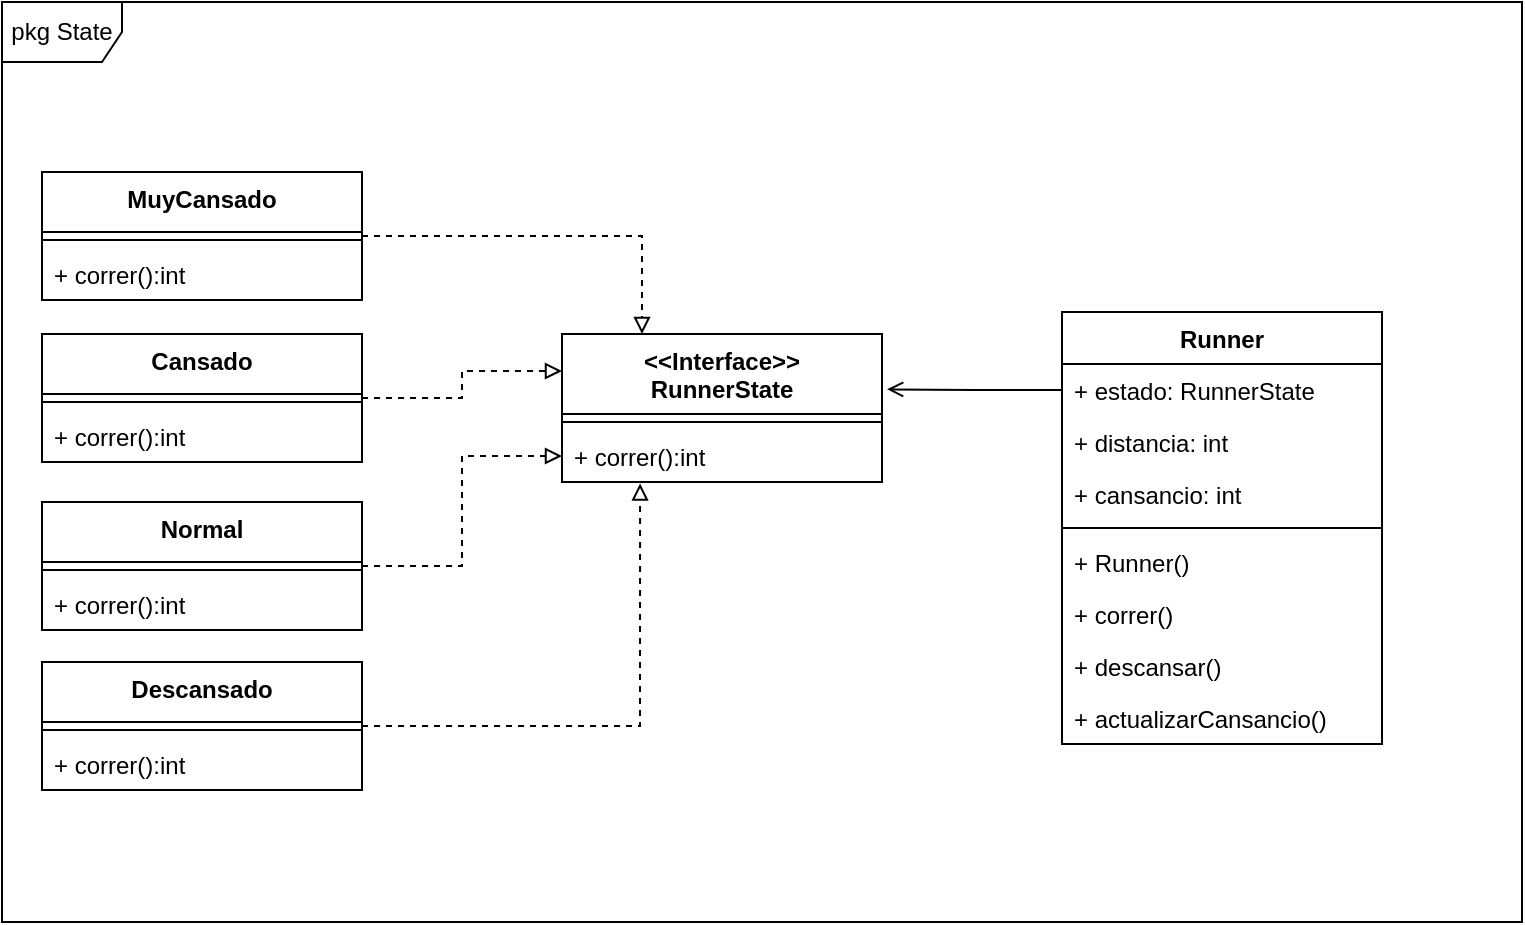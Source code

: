 <mxfile version="13.1.9" type="device"><diagram name="Page-1" id="c4acf3e9-155e-7222-9cf6-157b1a14988f"><mxGraphModel dx="1021" dy="541" grid="1" gridSize="10" guides="1" tooltips="1" connect="1" arrows="1" fold="1" page="1" pageScale="1" pageWidth="850" pageHeight="1100" background="#ffffff" math="0" shadow="0"><root><mxCell id="0"/><mxCell id="1" parent="0"/><mxCell id="jCrK4QlcLCNQ-LyJK-fV-154" value="pkg State" style="shape=umlFrame;whiteSpace=wrap;html=1;" vertex="1" parent="1"><mxGeometry x="40" y="30" width="760" height="460" as="geometry"/></mxCell><mxCell id="jCrK4QlcLCNQ-LyJK-fV-178" style="edgeStyle=orthogonalEdgeStyle;rounded=0;orthogonalLoop=1;jettySize=auto;html=1;exitX=1;exitY=0.5;exitDx=0;exitDy=0;entryX=0.25;entryY=0;entryDx=0;entryDy=0;dashed=1;startArrow=none;startFill=0;endArrow=block;endFill=0;" edge="1" parent="1" source="jCrK4QlcLCNQ-LyJK-fV-163" target="jCrK4QlcLCNQ-LyJK-fV-155"><mxGeometry relative="1" as="geometry"/></mxCell><mxCell id="jCrK4QlcLCNQ-LyJK-fV-163" value="MuyCansado" style="swimlane;fontStyle=1;align=center;verticalAlign=top;childLayout=stackLayout;horizontal=1;startSize=30;horizontalStack=0;resizeParent=1;resizeParentMax=0;resizeLast=0;collapsible=1;marginBottom=0;" vertex="1" parent="1"><mxGeometry x="60" y="115" width="160" height="64" as="geometry"/></mxCell><mxCell id="jCrK4QlcLCNQ-LyJK-fV-164" value="" style="line;strokeWidth=1;fillColor=none;align=left;verticalAlign=middle;spacingTop=-1;spacingLeft=3;spacingRight=3;rotatable=0;labelPosition=right;points=[];portConstraint=eastwest;" vertex="1" parent="jCrK4QlcLCNQ-LyJK-fV-163"><mxGeometry y="30" width="160" height="8" as="geometry"/></mxCell><mxCell id="jCrK4QlcLCNQ-LyJK-fV-165" value="+ correr():int" style="text;strokeColor=none;fillColor=none;align=left;verticalAlign=top;spacingLeft=4;spacingRight=4;overflow=hidden;rotatable=0;points=[[0,0.5],[1,0.5]];portConstraint=eastwest;" vertex="1" parent="jCrK4QlcLCNQ-LyJK-fV-163"><mxGeometry y="38" width="160" height="26" as="geometry"/></mxCell><mxCell id="jCrK4QlcLCNQ-LyJK-fV-179" style="edgeStyle=orthogonalEdgeStyle;rounded=0;orthogonalLoop=1;jettySize=auto;html=1;exitX=1;exitY=0.5;exitDx=0;exitDy=0;entryX=0;entryY=0.25;entryDx=0;entryDy=0;dashed=1;startArrow=none;startFill=0;endArrow=block;endFill=0;" edge="1" parent="1" source="jCrK4QlcLCNQ-LyJK-fV-169" target="jCrK4QlcLCNQ-LyJK-fV-155"><mxGeometry relative="1" as="geometry"/></mxCell><mxCell id="jCrK4QlcLCNQ-LyJK-fV-169" value="Cansado" style="swimlane;fontStyle=1;align=center;verticalAlign=top;childLayout=stackLayout;horizontal=1;startSize=30;horizontalStack=0;resizeParent=1;resizeParentMax=0;resizeLast=0;collapsible=1;marginBottom=0;" vertex="1" parent="1"><mxGeometry x="60" y="196" width="160" height="64" as="geometry"/></mxCell><mxCell id="jCrK4QlcLCNQ-LyJK-fV-170" value="" style="line;strokeWidth=1;fillColor=none;align=left;verticalAlign=middle;spacingTop=-1;spacingLeft=3;spacingRight=3;rotatable=0;labelPosition=right;points=[];portConstraint=eastwest;" vertex="1" parent="jCrK4QlcLCNQ-LyJK-fV-169"><mxGeometry y="30" width="160" height="8" as="geometry"/></mxCell><mxCell id="jCrK4QlcLCNQ-LyJK-fV-171" value="+ correr():int" style="text;strokeColor=none;fillColor=none;align=left;verticalAlign=top;spacingLeft=4;spacingRight=4;overflow=hidden;rotatable=0;points=[[0,0.5],[1,0.5]];portConstraint=eastwest;" vertex="1" parent="jCrK4QlcLCNQ-LyJK-fV-169"><mxGeometry y="38" width="160" height="26" as="geometry"/></mxCell><mxCell id="jCrK4QlcLCNQ-LyJK-fV-180" style="edgeStyle=orthogonalEdgeStyle;rounded=0;orthogonalLoop=1;jettySize=auto;html=1;exitX=1;exitY=0.5;exitDx=0;exitDy=0;entryX=0;entryY=0.5;entryDx=0;entryDy=0;dashed=1;startArrow=none;startFill=0;endArrow=block;endFill=0;" edge="1" parent="1" source="jCrK4QlcLCNQ-LyJK-fV-166" target="jCrK4QlcLCNQ-LyJK-fV-158"><mxGeometry relative="1" as="geometry"/></mxCell><mxCell id="jCrK4QlcLCNQ-LyJK-fV-166" value="Normal" style="swimlane;fontStyle=1;align=center;verticalAlign=top;childLayout=stackLayout;horizontal=1;startSize=30;horizontalStack=0;resizeParent=1;resizeParentMax=0;resizeLast=0;collapsible=1;marginBottom=0;" vertex="1" parent="1"><mxGeometry x="60" y="280" width="160" height="64" as="geometry"/></mxCell><mxCell id="jCrK4QlcLCNQ-LyJK-fV-167" value="" style="line;strokeWidth=1;fillColor=none;align=left;verticalAlign=middle;spacingTop=-1;spacingLeft=3;spacingRight=3;rotatable=0;labelPosition=right;points=[];portConstraint=eastwest;" vertex="1" parent="jCrK4QlcLCNQ-LyJK-fV-166"><mxGeometry y="30" width="160" height="8" as="geometry"/></mxCell><mxCell id="jCrK4QlcLCNQ-LyJK-fV-168" value="+ correr():int" style="text;strokeColor=none;fillColor=none;align=left;verticalAlign=top;spacingLeft=4;spacingRight=4;overflow=hidden;rotatable=0;points=[[0,0.5],[1,0.5]];portConstraint=eastwest;" vertex="1" parent="jCrK4QlcLCNQ-LyJK-fV-166"><mxGeometry y="38" width="160" height="26" as="geometry"/></mxCell><mxCell id="jCrK4QlcLCNQ-LyJK-fV-181" style="edgeStyle=orthogonalEdgeStyle;rounded=0;orthogonalLoop=1;jettySize=auto;html=1;exitX=1;exitY=0.5;exitDx=0;exitDy=0;entryX=0.244;entryY=1.029;entryDx=0;entryDy=0;entryPerimeter=0;dashed=1;startArrow=none;startFill=0;endArrow=block;endFill=0;" edge="1" parent="1" source="jCrK4QlcLCNQ-LyJK-fV-175" target="jCrK4QlcLCNQ-LyJK-fV-158"><mxGeometry relative="1" as="geometry"/></mxCell><mxCell id="jCrK4QlcLCNQ-LyJK-fV-175" value="Descansado" style="swimlane;fontStyle=1;align=center;verticalAlign=top;childLayout=stackLayout;horizontal=1;startSize=30;horizontalStack=0;resizeParent=1;resizeParentMax=0;resizeLast=0;collapsible=1;marginBottom=0;" vertex="1" parent="1"><mxGeometry x="60" y="360" width="160" height="64" as="geometry"/></mxCell><mxCell id="jCrK4QlcLCNQ-LyJK-fV-176" value="" style="line;strokeWidth=1;fillColor=none;align=left;verticalAlign=middle;spacingTop=-1;spacingLeft=3;spacingRight=3;rotatable=0;labelPosition=right;points=[];portConstraint=eastwest;" vertex="1" parent="jCrK4QlcLCNQ-LyJK-fV-175"><mxGeometry y="30" width="160" height="8" as="geometry"/></mxCell><mxCell id="jCrK4QlcLCNQ-LyJK-fV-177" value="+ correr():int" style="text;strokeColor=none;fillColor=none;align=left;verticalAlign=top;spacingLeft=4;spacingRight=4;overflow=hidden;rotatable=0;points=[[0,0.5],[1,0.5]];portConstraint=eastwest;" vertex="1" parent="jCrK4QlcLCNQ-LyJK-fV-175"><mxGeometry y="38" width="160" height="26" as="geometry"/></mxCell><mxCell id="jCrK4QlcLCNQ-LyJK-fV-155" value="&lt;&lt;Interface&gt;&gt;&#10;RunnerState" style="swimlane;fontStyle=1;align=center;verticalAlign=top;childLayout=stackLayout;horizontal=1;startSize=40;horizontalStack=0;resizeParent=1;resizeParentMax=0;resizeLast=0;collapsible=1;marginBottom=0;" vertex="1" parent="1"><mxGeometry x="320" y="196" width="160" height="74" as="geometry"/></mxCell><mxCell id="jCrK4QlcLCNQ-LyJK-fV-157" value="" style="line;strokeWidth=1;fillColor=none;align=left;verticalAlign=middle;spacingTop=-1;spacingLeft=3;spacingRight=3;rotatable=0;labelPosition=right;points=[];portConstraint=eastwest;" vertex="1" parent="jCrK4QlcLCNQ-LyJK-fV-155"><mxGeometry y="40" width="160" height="8" as="geometry"/></mxCell><mxCell id="jCrK4QlcLCNQ-LyJK-fV-158" value="+ correr():int" style="text;strokeColor=none;fillColor=none;align=left;verticalAlign=top;spacingLeft=4;spacingRight=4;overflow=hidden;rotatable=0;points=[[0,0.5],[1,0.5]];portConstraint=eastwest;" vertex="1" parent="jCrK4QlcLCNQ-LyJK-fV-155"><mxGeometry y="48" width="160" height="26" as="geometry"/></mxCell><mxCell id="jCrK4QlcLCNQ-LyJK-fV-159" value="Runner" style="swimlane;fontStyle=1;align=center;verticalAlign=top;childLayout=stackLayout;horizontal=1;startSize=26;horizontalStack=0;resizeParent=1;resizeParentMax=0;resizeLast=0;collapsible=1;marginBottom=0;" vertex="1" parent="1"><mxGeometry x="570" y="185" width="160" height="216" as="geometry"/></mxCell><mxCell id="jCrK4QlcLCNQ-LyJK-fV-160" value="+ estado: RunnerState" style="text;strokeColor=none;fillColor=none;align=left;verticalAlign=top;spacingLeft=4;spacingRight=4;overflow=hidden;rotatable=0;points=[[0,0.5],[1,0.5]];portConstraint=eastwest;" vertex="1" parent="jCrK4QlcLCNQ-LyJK-fV-159"><mxGeometry y="26" width="160" height="26" as="geometry"/></mxCell><mxCell id="jCrK4QlcLCNQ-LyJK-fV-186" value="+ distancia: int" style="text;strokeColor=none;fillColor=none;align=left;verticalAlign=top;spacingLeft=4;spacingRight=4;overflow=hidden;rotatable=0;points=[[0,0.5],[1,0.5]];portConstraint=eastwest;" vertex="1" parent="jCrK4QlcLCNQ-LyJK-fV-159"><mxGeometry y="52" width="160" height="26" as="geometry"/></mxCell><mxCell id="jCrK4QlcLCNQ-LyJK-fV-187" value="+ cansancio: int" style="text;strokeColor=none;fillColor=none;align=left;verticalAlign=top;spacingLeft=4;spacingRight=4;overflow=hidden;rotatable=0;points=[[0,0.5],[1,0.5]];portConstraint=eastwest;" vertex="1" parent="jCrK4QlcLCNQ-LyJK-fV-159"><mxGeometry y="78" width="160" height="26" as="geometry"/></mxCell><mxCell id="jCrK4QlcLCNQ-LyJK-fV-161" value="" style="line;strokeWidth=1;fillColor=none;align=left;verticalAlign=middle;spacingTop=-1;spacingLeft=3;spacingRight=3;rotatable=0;labelPosition=right;points=[];portConstraint=eastwest;" vertex="1" parent="jCrK4QlcLCNQ-LyJK-fV-159"><mxGeometry y="104" width="160" height="8" as="geometry"/></mxCell><mxCell id="jCrK4QlcLCNQ-LyJK-fV-184" value="+ Runner()" style="text;strokeColor=none;fillColor=none;align=left;verticalAlign=top;spacingLeft=4;spacingRight=4;overflow=hidden;rotatable=0;points=[[0,0.5],[1,0.5]];portConstraint=eastwest;" vertex="1" parent="jCrK4QlcLCNQ-LyJK-fV-159"><mxGeometry y="112" width="160" height="26" as="geometry"/></mxCell><mxCell id="jCrK4QlcLCNQ-LyJK-fV-162" value="+ correr()" style="text;strokeColor=none;fillColor=none;align=left;verticalAlign=top;spacingLeft=4;spacingRight=4;overflow=hidden;rotatable=0;points=[[0,0.5],[1,0.5]];portConstraint=eastwest;" vertex="1" parent="jCrK4QlcLCNQ-LyJK-fV-159"><mxGeometry y="138" width="160" height="26" as="geometry"/></mxCell><mxCell id="jCrK4QlcLCNQ-LyJK-fV-182" value="+ descansar()" style="text;strokeColor=none;fillColor=none;align=left;verticalAlign=top;spacingLeft=4;spacingRight=4;overflow=hidden;rotatable=0;points=[[0,0.5],[1,0.5]];portConstraint=eastwest;" vertex="1" parent="jCrK4QlcLCNQ-LyJK-fV-159"><mxGeometry y="164" width="160" height="26" as="geometry"/></mxCell><mxCell id="jCrK4QlcLCNQ-LyJK-fV-188" value="+ actualizarCansancio()" style="text;strokeColor=none;fillColor=none;align=left;verticalAlign=top;spacingLeft=4;spacingRight=4;overflow=hidden;rotatable=0;points=[[0,0.5],[1,0.5]];portConstraint=eastwest;" vertex="1" parent="jCrK4QlcLCNQ-LyJK-fV-159"><mxGeometry y="190" width="160" height="26" as="geometry"/></mxCell><mxCell id="jCrK4QlcLCNQ-LyJK-fV-185" style="edgeStyle=orthogonalEdgeStyle;rounded=0;orthogonalLoop=1;jettySize=auto;html=1;exitX=0;exitY=0.5;exitDx=0;exitDy=0;entryX=1.016;entryY=0.374;entryDx=0;entryDy=0;entryPerimeter=0;startArrow=none;startFill=0;endArrow=open;endFill=0;" edge="1" parent="1" source="jCrK4QlcLCNQ-LyJK-fV-160" target="jCrK4QlcLCNQ-LyJK-fV-155"><mxGeometry relative="1" as="geometry"><Array as="points"><mxPoint x="526" y="224"/><mxPoint x="526" y="224"/></Array></mxGeometry></mxCell></root></mxGraphModel></diagram></mxfile>